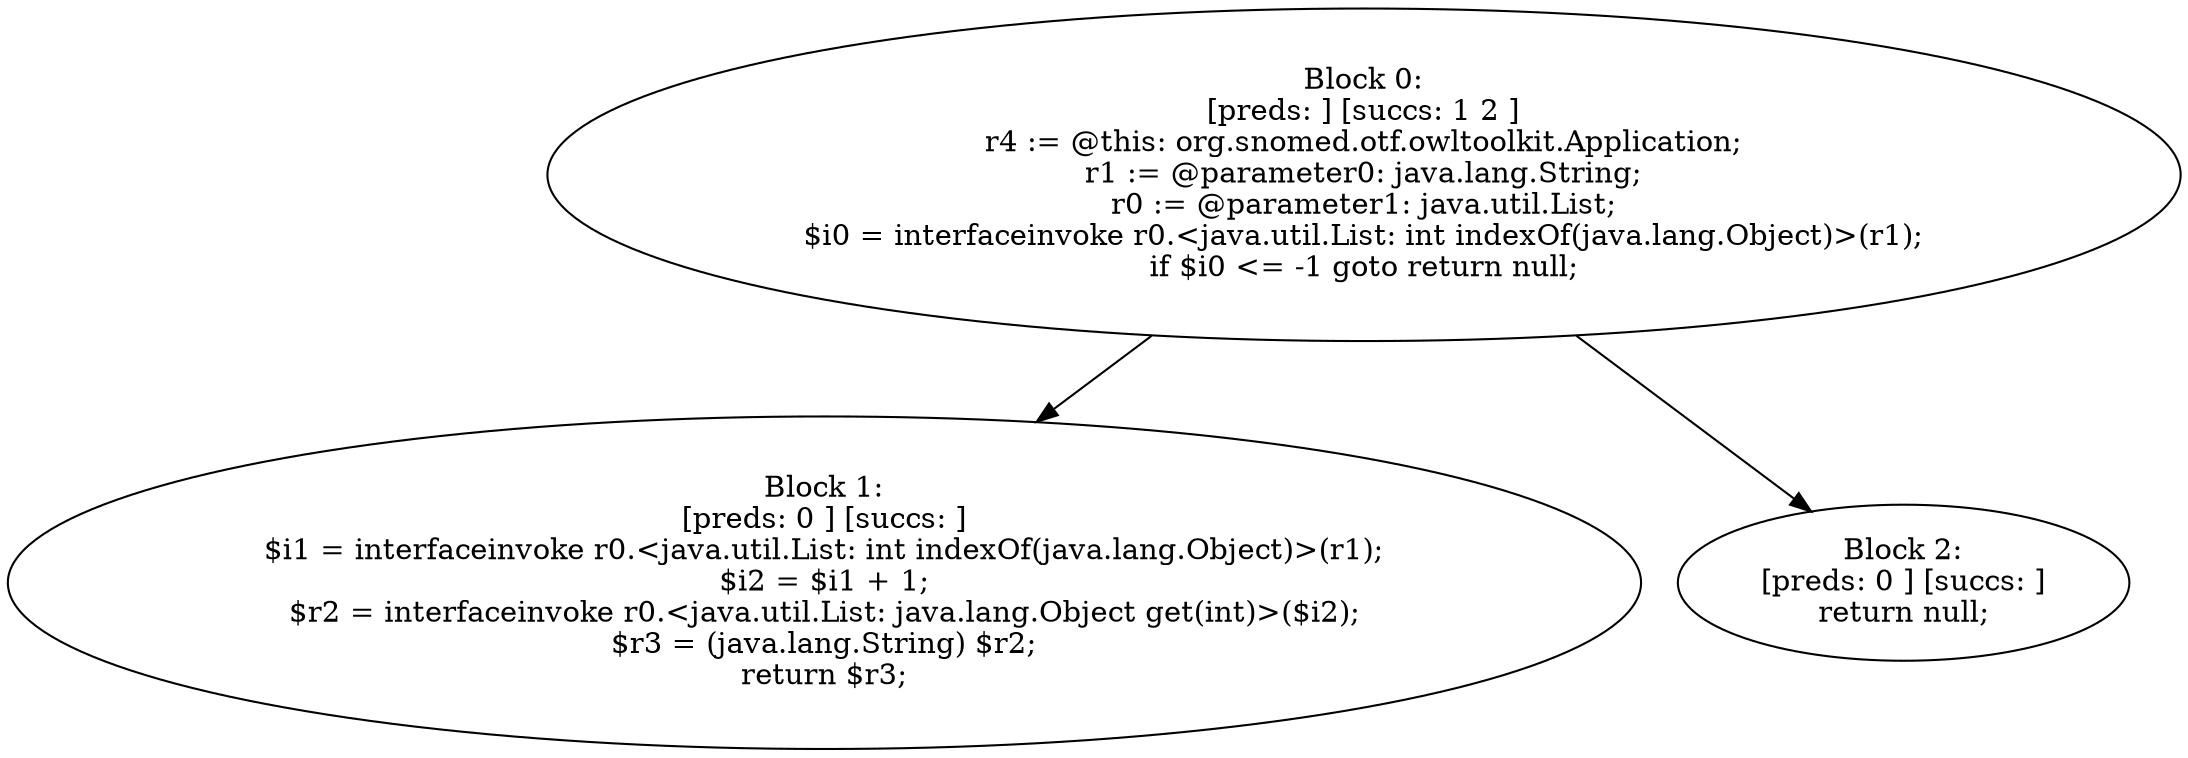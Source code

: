 digraph "unitGraph" {
    "Block 0:
[preds: ] [succs: 1 2 ]
r4 := @this: org.snomed.otf.owltoolkit.Application;
r1 := @parameter0: java.lang.String;
r0 := @parameter1: java.util.List;
$i0 = interfaceinvoke r0.<java.util.List: int indexOf(java.lang.Object)>(r1);
if $i0 <= -1 goto return null;
"
    "Block 1:
[preds: 0 ] [succs: ]
$i1 = interfaceinvoke r0.<java.util.List: int indexOf(java.lang.Object)>(r1);
$i2 = $i1 + 1;
$r2 = interfaceinvoke r0.<java.util.List: java.lang.Object get(int)>($i2);
$r3 = (java.lang.String) $r2;
return $r3;
"
    "Block 2:
[preds: 0 ] [succs: ]
return null;
"
    "Block 0:
[preds: ] [succs: 1 2 ]
r4 := @this: org.snomed.otf.owltoolkit.Application;
r1 := @parameter0: java.lang.String;
r0 := @parameter1: java.util.List;
$i0 = interfaceinvoke r0.<java.util.List: int indexOf(java.lang.Object)>(r1);
if $i0 <= -1 goto return null;
"->"Block 1:
[preds: 0 ] [succs: ]
$i1 = interfaceinvoke r0.<java.util.List: int indexOf(java.lang.Object)>(r1);
$i2 = $i1 + 1;
$r2 = interfaceinvoke r0.<java.util.List: java.lang.Object get(int)>($i2);
$r3 = (java.lang.String) $r2;
return $r3;
";
    "Block 0:
[preds: ] [succs: 1 2 ]
r4 := @this: org.snomed.otf.owltoolkit.Application;
r1 := @parameter0: java.lang.String;
r0 := @parameter1: java.util.List;
$i0 = interfaceinvoke r0.<java.util.List: int indexOf(java.lang.Object)>(r1);
if $i0 <= -1 goto return null;
"->"Block 2:
[preds: 0 ] [succs: ]
return null;
";
}
